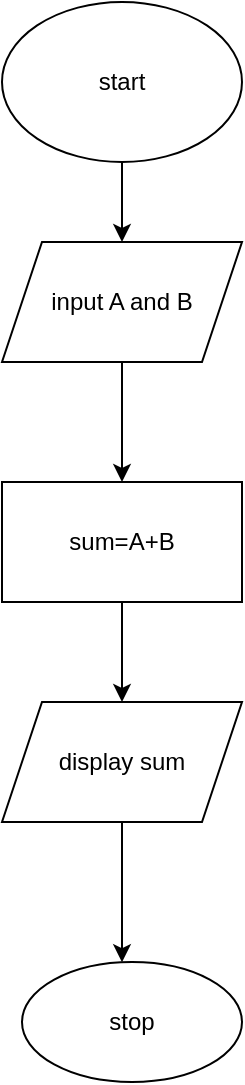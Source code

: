 <mxfile version="24.7.17">
  <diagram name="Page-1" id="1YK5sqXn2CDCmw1tAasj">
    <mxGraphModel dx="1042" dy="565" grid="1" gridSize="10" guides="1" tooltips="1" connect="1" arrows="1" fold="1" page="1" pageScale="1" pageWidth="850" pageHeight="1100" math="0" shadow="0">
      <root>
        <mxCell id="0" />
        <mxCell id="1" parent="0" />
        <mxCell id="izRvnXnXJCp7cP4q-lD5-24" value="" style="edgeStyle=orthogonalEdgeStyle;rounded=0;orthogonalLoop=1;jettySize=auto;html=1;" edge="1" parent="1" source="izRvnXnXJCp7cP4q-lD5-21" target="izRvnXnXJCp7cP4q-lD5-22">
          <mxGeometry relative="1" as="geometry" />
        </mxCell>
        <mxCell id="izRvnXnXJCp7cP4q-lD5-21" value="start" style="ellipse;whiteSpace=wrap;html=1;" vertex="1" parent="1">
          <mxGeometry x="350" width="120" height="80" as="geometry" />
        </mxCell>
        <mxCell id="izRvnXnXJCp7cP4q-lD5-26" value="" style="edgeStyle=orthogonalEdgeStyle;rounded=0;orthogonalLoop=1;jettySize=auto;html=1;" edge="1" parent="1" source="izRvnXnXJCp7cP4q-lD5-22" target="izRvnXnXJCp7cP4q-lD5-25">
          <mxGeometry relative="1" as="geometry" />
        </mxCell>
        <mxCell id="izRvnXnXJCp7cP4q-lD5-22" value="input A and B" style="shape=parallelogram;perimeter=parallelogramPerimeter;whiteSpace=wrap;html=1;fixedSize=1;" vertex="1" parent="1">
          <mxGeometry x="350" y="120" width="120" height="60" as="geometry" />
        </mxCell>
        <mxCell id="izRvnXnXJCp7cP4q-lD5-28" value="" style="edgeStyle=orthogonalEdgeStyle;rounded=0;orthogonalLoop=1;jettySize=auto;html=1;" edge="1" parent="1" source="izRvnXnXJCp7cP4q-lD5-25" target="izRvnXnXJCp7cP4q-lD5-27">
          <mxGeometry relative="1" as="geometry" />
        </mxCell>
        <mxCell id="izRvnXnXJCp7cP4q-lD5-25" value="sum=A+B" style="rounded=0;whiteSpace=wrap;html=1;" vertex="1" parent="1">
          <mxGeometry x="350" y="240" width="120" height="60" as="geometry" />
        </mxCell>
        <mxCell id="izRvnXnXJCp7cP4q-lD5-30" value="" style="edgeStyle=orthogonalEdgeStyle;rounded=0;orthogonalLoop=1;jettySize=auto;html=1;" edge="1" parent="1" source="izRvnXnXJCp7cP4q-lD5-27" target="izRvnXnXJCp7cP4q-lD5-29">
          <mxGeometry relative="1" as="geometry">
            <Array as="points">
              <mxPoint x="410" y="450" />
              <mxPoint x="410" y="450" />
            </Array>
          </mxGeometry>
        </mxCell>
        <mxCell id="izRvnXnXJCp7cP4q-lD5-27" value="display sum" style="shape=parallelogram;perimeter=parallelogramPerimeter;whiteSpace=wrap;html=1;fixedSize=1;rounded=0;" vertex="1" parent="1">
          <mxGeometry x="350" y="350" width="120" height="60" as="geometry" />
        </mxCell>
        <mxCell id="izRvnXnXJCp7cP4q-lD5-29" value="stop" style="ellipse;whiteSpace=wrap;html=1;rounded=0;" vertex="1" parent="1">
          <mxGeometry x="360" y="480" width="110" height="60" as="geometry" />
        </mxCell>
      </root>
    </mxGraphModel>
  </diagram>
</mxfile>
